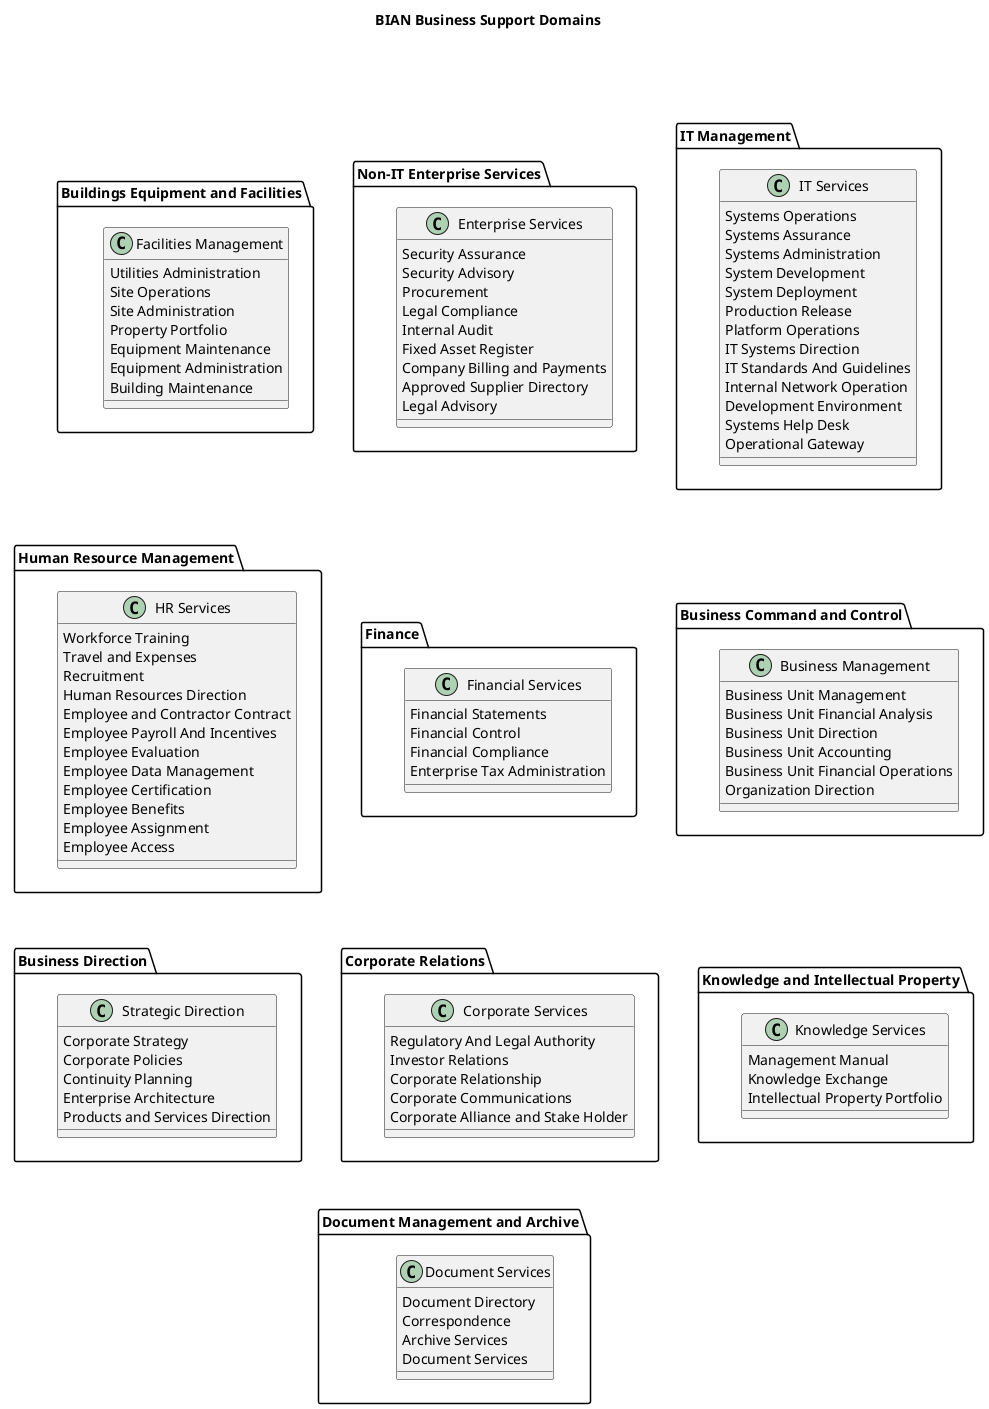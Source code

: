 @startuml BIAN Business Support

title BIAN Business Support Domains

!define LAYOUT top to bottom direction

' Row 1
together {
  package "IT Management" as IT {
    class "IT Services" as IT_SVC {
      Systems Operations
      Systems Assurance
      Systems Administration
      System Development
      System Deployment
      Production Release
      Platform Operations
      IT Systems Direction
      IT Standards And Guidelines
      Internal Network Operation
      Development Environment
      Systems Help Desk
      Operational Gateway
    }
  }

  package "Non-IT Enterprise Services" as ENTERPRISE {
    class "Enterprise Services" as ENT_SVC {
      Security Assurance
      Security Advisory
      Procurement
      Legal Compliance
      Internal Audit
      Fixed Asset Register
      Company Billing and Payments
      Approved Supplier Directory
      Legal Advisory
    }
  }

  package "Buildings Equipment and Facilities" as FACILITIES {
    class "Facilities Management" as FACIL {
      Utilities Administration
      Site Operations
      Site Administration
      Property Portfolio
      Equipment Maintenance
      Equipment Administration
      Building Maintenance
    }
  }
}

' Row 2
together {
  package "Business Command and Control" as COMMAND {
    class "Business Management" as BIZ_MGMT {
      Business Unit Management
      Business Unit Financial Analysis
      Business Unit Direction
      Business Unit Accounting
      Business Unit Financial Operations
      Organization Direction
    }
  }

  package "Finance" as FINANCE {
    class "Financial Services" as FIN_SVC {
      Financial Statements
      Financial Control
      Financial Compliance
      Enterprise Tax Administration
    }
  }

  package "Human Resource Management" as HR {
    class "HR Services" as HR_SVC {
      Workforce Training
      Travel and Expenses
      Recruitment
      Human Resources Direction
      Employee and Contractor Contract
      Employee Payroll And Incentives
      Employee Evaluation
      Employee Data Management
      Employee Certification
      Employee Benefits
      Employee Assignment
      Employee Access
    }
  }
}

' Row 3
together {
  package "Knowledge and Intellectual Property" as KNOWLEDGE {
    class "Knowledge Services" as KNOWLEDGE_SVC {
      Management Manual
      Knowledge Exchange
      Intellectual Property Portfolio
    }
  }

  package "Corporate Relations" as CORPORATE_REL {
    class "Corporate Services" as CORP_REL {
      Regulatory And Legal Authority
      Investor Relations
      Corporate Relationship
      Corporate Communications
      Corporate Alliance and Stake Holder
    }
  }

  package "Business Direction" as DIRECTION {
    class "Strategic Direction" as STRATEGY {
      Corporate Strategy
      Corporate Policies
      Continuity Planning
      Enterprise Architecture
      Products and Services Direction
    }
  }
}

' Row 4 - Single package
package "Document Management and Archive" as DOCS {
  class "Document Services" as DOC_SVC {
    Document Directory
    Correspondence
    Archive Services
    Document Services
  }
}

' Layout positioning for square arrangement
IT -[hidden]right- ENTERPRISE
ENTERPRISE -[hidden]right- FACILITIES
COMMAND -[hidden]right- FINANCE
FINANCE -[hidden]right- HR
KNOWLEDGE -[hidden]right- CORPORATE_REL
CORPORATE_REL -[hidden]right- DIRECTION

' Vertical connections
IT -[hidden]down- COMMAND
ENTERPRISE -[hidden]down- FINANCE
FACILITIES -[hidden]down- HR
COMMAND -[hidden]down- KNOWLEDGE
FINANCE -[hidden]down- CORPORATE_REL
HR -[hidden]down- DIRECTION
KNOWLEDGE -[hidden]down- DOCS
CORPORATE_REL -[hidden]down- DOCS
DIRECTION -[hidden]down- DOCS

@enduml